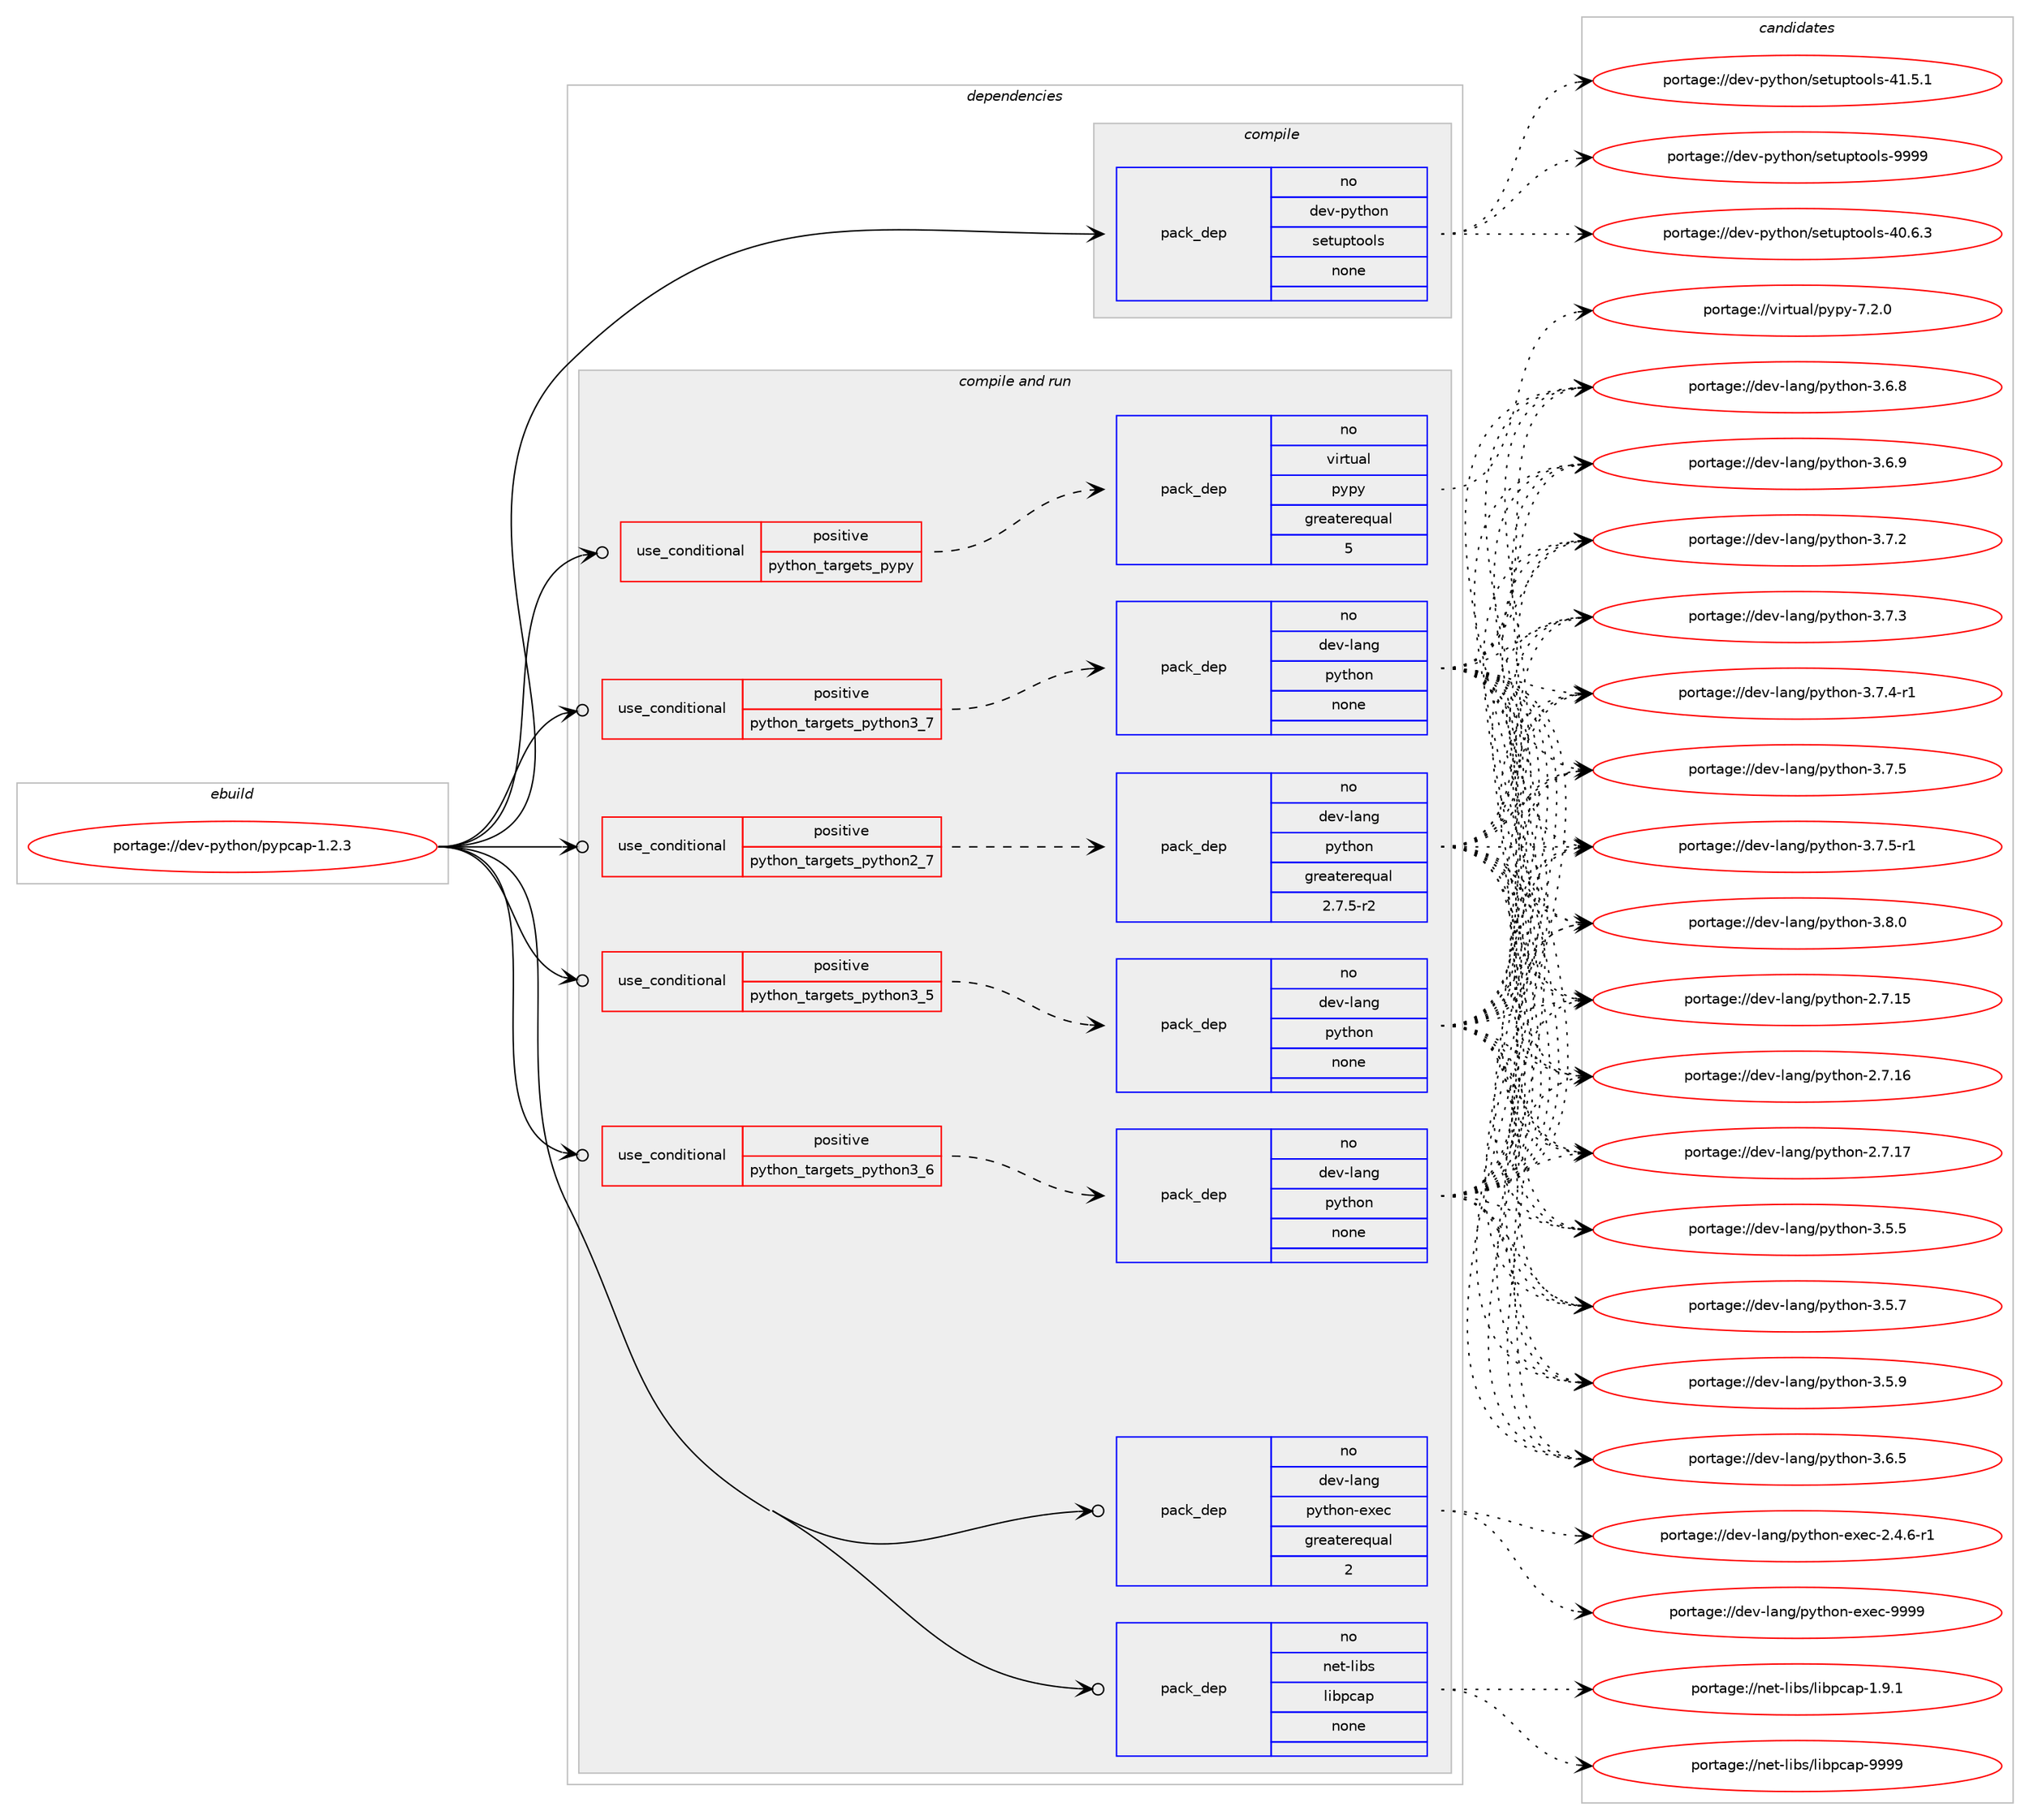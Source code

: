 digraph prolog {

# *************
# Graph options
# *************

newrank=true;
concentrate=true;
compound=true;
graph [rankdir=LR,fontname=Helvetica,fontsize=10,ranksep=1.5];#, ranksep=2.5, nodesep=0.2];
edge  [arrowhead=vee];
node  [fontname=Helvetica,fontsize=10];

# **********
# The ebuild
# **********

subgraph cluster_leftcol {
color=gray;
rank=same;
label=<<i>ebuild</i>>;
id [label="portage://dev-python/pypcap-1.2.3", color=red, width=4, href="../dev-python/pypcap-1.2.3.svg"];
}

# ****************
# The dependencies
# ****************

subgraph cluster_midcol {
color=gray;
label=<<i>dependencies</i>>;
subgraph cluster_compile {
fillcolor="#eeeeee";
style=filled;
label=<<i>compile</i>>;
subgraph pack123526 {
dependency162709 [label=<<TABLE BORDER="0" CELLBORDER="1" CELLSPACING="0" CELLPADDING="4" WIDTH="220"><TR><TD ROWSPAN="6" CELLPADDING="30">pack_dep</TD></TR><TR><TD WIDTH="110">no</TD></TR><TR><TD>dev-python</TD></TR><TR><TD>setuptools</TD></TR><TR><TD>none</TD></TR><TR><TD></TD></TR></TABLE>>, shape=none, color=blue];
}
id:e -> dependency162709:w [weight=20,style="solid",arrowhead="vee"];
}
subgraph cluster_compileandrun {
fillcolor="#eeeeee";
style=filled;
label=<<i>compile and run</i>>;
subgraph cond35813 {
dependency162710 [label=<<TABLE BORDER="0" CELLBORDER="1" CELLSPACING="0" CELLPADDING="4"><TR><TD ROWSPAN="3" CELLPADDING="10">use_conditional</TD></TR><TR><TD>positive</TD></TR><TR><TD>python_targets_pypy</TD></TR></TABLE>>, shape=none, color=red];
subgraph pack123527 {
dependency162711 [label=<<TABLE BORDER="0" CELLBORDER="1" CELLSPACING="0" CELLPADDING="4" WIDTH="220"><TR><TD ROWSPAN="6" CELLPADDING="30">pack_dep</TD></TR><TR><TD WIDTH="110">no</TD></TR><TR><TD>virtual</TD></TR><TR><TD>pypy</TD></TR><TR><TD>greaterequal</TD></TR><TR><TD>5</TD></TR></TABLE>>, shape=none, color=blue];
}
dependency162710:e -> dependency162711:w [weight=20,style="dashed",arrowhead="vee"];
}
id:e -> dependency162710:w [weight=20,style="solid",arrowhead="odotvee"];
subgraph cond35814 {
dependency162712 [label=<<TABLE BORDER="0" CELLBORDER="1" CELLSPACING="0" CELLPADDING="4"><TR><TD ROWSPAN="3" CELLPADDING="10">use_conditional</TD></TR><TR><TD>positive</TD></TR><TR><TD>python_targets_python2_7</TD></TR></TABLE>>, shape=none, color=red];
subgraph pack123528 {
dependency162713 [label=<<TABLE BORDER="0" CELLBORDER="1" CELLSPACING="0" CELLPADDING="4" WIDTH="220"><TR><TD ROWSPAN="6" CELLPADDING="30">pack_dep</TD></TR><TR><TD WIDTH="110">no</TD></TR><TR><TD>dev-lang</TD></TR><TR><TD>python</TD></TR><TR><TD>greaterequal</TD></TR><TR><TD>2.7.5-r2</TD></TR></TABLE>>, shape=none, color=blue];
}
dependency162712:e -> dependency162713:w [weight=20,style="dashed",arrowhead="vee"];
}
id:e -> dependency162712:w [weight=20,style="solid",arrowhead="odotvee"];
subgraph cond35815 {
dependency162714 [label=<<TABLE BORDER="0" CELLBORDER="1" CELLSPACING="0" CELLPADDING="4"><TR><TD ROWSPAN="3" CELLPADDING="10">use_conditional</TD></TR><TR><TD>positive</TD></TR><TR><TD>python_targets_python3_5</TD></TR></TABLE>>, shape=none, color=red];
subgraph pack123529 {
dependency162715 [label=<<TABLE BORDER="0" CELLBORDER="1" CELLSPACING="0" CELLPADDING="4" WIDTH="220"><TR><TD ROWSPAN="6" CELLPADDING="30">pack_dep</TD></TR><TR><TD WIDTH="110">no</TD></TR><TR><TD>dev-lang</TD></TR><TR><TD>python</TD></TR><TR><TD>none</TD></TR><TR><TD></TD></TR></TABLE>>, shape=none, color=blue];
}
dependency162714:e -> dependency162715:w [weight=20,style="dashed",arrowhead="vee"];
}
id:e -> dependency162714:w [weight=20,style="solid",arrowhead="odotvee"];
subgraph cond35816 {
dependency162716 [label=<<TABLE BORDER="0" CELLBORDER="1" CELLSPACING="0" CELLPADDING="4"><TR><TD ROWSPAN="3" CELLPADDING="10">use_conditional</TD></TR><TR><TD>positive</TD></TR><TR><TD>python_targets_python3_6</TD></TR></TABLE>>, shape=none, color=red];
subgraph pack123530 {
dependency162717 [label=<<TABLE BORDER="0" CELLBORDER="1" CELLSPACING="0" CELLPADDING="4" WIDTH="220"><TR><TD ROWSPAN="6" CELLPADDING="30">pack_dep</TD></TR><TR><TD WIDTH="110">no</TD></TR><TR><TD>dev-lang</TD></TR><TR><TD>python</TD></TR><TR><TD>none</TD></TR><TR><TD></TD></TR></TABLE>>, shape=none, color=blue];
}
dependency162716:e -> dependency162717:w [weight=20,style="dashed",arrowhead="vee"];
}
id:e -> dependency162716:w [weight=20,style="solid",arrowhead="odotvee"];
subgraph cond35817 {
dependency162718 [label=<<TABLE BORDER="0" CELLBORDER="1" CELLSPACING="0" CELLPADDING="4"><TR><TD ROWSPAN="3" CELLPADDING="10">use_conditional</TD></TR><TR><TD>positive</TD></TR><TR><TD>python_targets_python3_7</TD></TR></TABLE>>, shape=none, color=red];
subgraph pack123531 {
dependency162719 [label=<<TABLE BORDER="0" CELLBORDER="1" CELLSPACING="0" CELLPADDING="4" WIDTH="220"><TR><TD ROWSPAN="6" CELLPADDING="30">pack_dep</TD></TR><TR><TD WIDTH="110">no</TD></TR><TR><TD>dev-lang</TD></TR><TR><TD>python</TD></TR><TR><TD>none</TD></TR><TR><TD></TD></TR></TABLE>>, shape=none, color=blue];
}
dependency162718:e -> dependency162719:w [weight=20,style="dashed",arrowhead="vee"];
}
id:e -> dependency162718:w [weight=20,style="solid",arrowhead="odotvee"];
subgraph pack123532 {
dependency162720 [label=<<TABLE BORDER="0" CELLBORDER="1" CELLSPACING="0" CELLPADDING="4" WIDTH="220"><TR><TD ROWSPAN="6" CELLPADDING="30">pack_dep</TD></TR><TR><TD WIDTH="110">no</TD></TR><TR><TD>dev-lang</TD></TR><TR><TD>python-exec</TD></TR><TR><TD>greaterequal</TD></TR><TR><TD>2</TD></TR></TABLE>>, shape=none, color=blue];
}
id:e -> dependency162720:w [weight=20,style="solid",arrowhead="odotvee"];
subgraph pack123533 {
dependency162721 [label=<<TABLE BORDER="0" CELLBORDER="1" CELLSPACING="0" CELLPADDING="4" WIDTH="220"><TR><TD ROWSPAN="6" CELLPADDING="30">pack_dep</TD></TR><TR><TD WIDTH="110">no</TD></TR><TR><TD>net-libs</TD></TR><TR><TD>libpcap</TD></TR><TR><TD>none</TD></TR><TR><TD></TD></TR></TABLE>>, shape=none, color=blue];
}
id:e -> dependency162721:w [weight=20,style="solid",arrowhead="odotvee"];
}
subgraph cluster_run {
fillcolor="#eeeeee";
style=filled;
label=<<i>run</i>>;
}
}

# **************
# The candidates
# **************

subgraph cluster_choices {
rank=same;
color=gray;
label=<<i>candidates</i>>;

subgraph choice123526 {
color=black;
nodesep=1;
choiceportage100101118451121211161041111104711510111611711211611111110811545524846544651 [label="portage://dev-python/setuptools-40.6.3", color=red, width=4,href="../dev-python/setuptools-40.6.3.svg"];
choiceportage100101118451121211161041111104711510111611711211611111110811545524946534649 [label="portage://dev-python/setuptools-41.5.1", color=red, width=4,href="../dev-python/setuptools-41.5.1.svg"];
choiceportage10010111845112121116104111110471151011161171121161111111081154557575757 [label="portage://dev-python/setuptools-9999", color=red, width=4,href="../dev-python/setuptools-9999.svg"];
dependency162709:e -> choiceportage100101118451121211161041111104711510111611711211611111110811545524846544651:w [style=dotted,weight="100"];
dependency162709:e -> choiceportage100101118451121211161041111104711510111611711211611111110811545524946534649:w [style=dotted,weight="100"];
dependency162709:e -> choiceportage10010111845112121116104111110471151011161171121161111111081154557575757:w [style=dotted,weight="100"];
}
subgraph choice123527 {
color=black;
nodesep=1;
choiceportage1181051141161179710847112121112121455546504648 [label="portage://virtual/pypy-7.2.0", color=red, width=4,href="../virtual/pypy-7.2.0.svg"];
dependency162711:e -> choiceportage1181051141161179710847112121112121455546504648:w [style=dotted,weight="100"];
}
subgraph choice123528 {
color=black;
nodesep=1;
choiceportage10010111845108971101034711212111610411111045504655464953 [label="portage://dev-lang/python-2.7.15", color=red, width=4,href="../dev-lang/python-2.7.15.svg"];
choiceportage10010111845108971101034711212111610411111045504655464954 [label="portage://dev-lang/python-2.7.16", color=red, width=4,href="../dev-lang/python-2.7.16.svg"];
choiceportage10010111845108971101034711212111610411111045504655464955 [label="portage://dev-lang/python-2.7.17", color=red, width=4,href="../dev-lang/python-2.7.17.svg"];
choiceportage100101118451089711010347112121116104111110455146534653 [label="portage://dev-lang/python-3.5.5", color=red, width=4,href="../dev-lang/python-3.5.5.svg"];
choiceportage100101118451089711010347112121116104111110455146534655 [label="portage://dev-lang/python-3.5.7", color=red, width=4,href="../dev-lang/python-3.5.7.svg"];
choiceportage100101118451089711010347112121116104111110455146534657 [label="portage://dev-lang/python-3.5.9", color=red, width=4,href="../dev-lang/python-3.5.9.svg"];
choiceportage100101118451089711010347112121116104111110455146544653 [label="portage://dev-lang/python-3.6.5", color=red, width=4,href="../dev-lang/python-3.6.5.svg"];
choiceportage100101118451089711010347112121116104111110455146544656 [label="portage://dev-lang/python-3.6.8", color=red, width=4,href="../dev-lang/python-3.6.8.svg"];
choiceportage100101118451089711010347112121116104111110455146544657 [label="portage://dev-lang/python-3.6.9", color=red, width=4,href="../dev-lang/python-3.6.9.svg"];
choiceportage100101118451089711010347112121116104111110455146554650 [label="portage://dev-lang/python-3.7.2", color=red, width=4,href="../dev-lang/python-3.7.2.svg"];
choiceportage100101118451089711010347112121116104111110455146554651 [label="portage://dev-lang/python-3.7.3", color=red, width=4,href="../dev-lang/python-3.7.3.svg"];
choiceportage1001011184510897110103471121211161041111104551465546524511449 [label="portage://dev-lang/python-3.7.4-r1", color=red, width=4,href="../dev-lang/python-3.7.4-r1.svg"];
choiceportage100101118451089711010347112121116104111110455146554653 [label="portage://dev-lang/python-3.7.5", color=red, width=4,href="../dev-lang/python-3.7.5.svg"];
choiceportage1001011184510897110103471121211161041111104551465546534511449 [label="portage://dev-lang/python-3.7.5-r1", color=red, width=4,href="../dev-lang/python-3.7.5-r1.svg"];
choiceportage100101118451089711010347112121116104111110455146564648 [label="portage://dev-lang/python-3.8.0", color=red, width=4,href="../dev-lang/python-3.8.0.svg"];
dependency162713:e -> choiceportage10010111845108971101034711212111610411111045504655464953:w [style=dotted,weight="100"];
dependency162713:e -> choiceportage10010111845108971101034711212111610411111045504655464954:w [style=dotted,weight="100"];
dependency162713:e -> choiceportage10010111845108971101034711212111610411111045504655464955:w [style=dotted,weight="100"];
dependency162713:e -> choiceportage100101118451089711010347112121116104111110455146534653:w [style=dotted,weight="100"];
dependency162713:e -> choiceportage100101118451089711010347112121116104111110455146534655:w [style=dotted,weight="100"];
dependency162713:e -> choiceportage100101118451089711010347112121116104111110455146534657:w [style=dotted,weight="100"];
dependency162713:e -> choiceportage100101118451089711010347112121116104111110455146544653:w [style=dotted,weight="100"];
dependency162713:e -> choiceportage100101118451089711010347112121116104111110455146544656:w [style=dotted,weight="100"];
dependency162713:e -> choiceportage100101118451089711010347112121116104111110455146544657:w [style=dotted,weight="100"];
dependency162713:e -> choiceportage100101118451089711010347112121116104111110455146554650:w [style=dotted,weight="100"];
dependency162713:e -> choiceportage100101118451089711010347112121116104111110455146554651:w [style=dotted,weight="100"];
dependency162713:e -> choiceportage1001011184510897110103471121211161041111104551465546524511449:w [style=dotted,weight="100"];
dependency162713:e -> choiceportage100101118451089711010347112121116104111110455146554653:w [style=dotted,weight="100"];
dependency162713:e -> choiceportage1001011184510897110103471121211161041111104551465546534511449:w [style=dotted,weight="100"];
dependency162713:e -> choiceportage100101118451089711010347112121116104111110455146564648:w [style=dotted,weight="100"];
}
subgraph choice123529 {
color=black;
nodesep=1;
choiceportage10010111845108971101034711212111610411111045504655464953 [label="portage://dev-lang/python-2.7.15", color=red, width=4,href="../dev-lang/python-2.7.15.svg"];
choiceportage10010111845108971101034711212111610411111045504655464954 [label="portage://dev-lang/python-2.7.16", color=red, width=4,href="../dev-lang/python-2.7.16.svg"];
choiceportage10010111845108971101034711212111610411111045504655464955 [label="portage://dev-lang/python-2.7.17", color=red, width=4,href="../dev-lang/python-2.7.17.svg"];
choiceportage100101118451089711010347112121116104111110455146534653 [label="portage://dev-lang/python-3.5.5", color=red, width=4,href="../dev-lang/python-3.5.5.svg"];
choiceportage100101118451089711010347112121116104111110455146534655 [label="portage://dev-lang/python-3.5.7", color=red, width=4,href="../dev-lang/python-3.5.7.svg"];
choiceportage100101118451089711010347112121116104111110455146534657 [label="portage://dev-lang/python-3.5.9", color=red, width=4,href="../dev-lang/python-3.5.9.svg"];
choiceportage100101118451089711010347112121116104111110455146544653 [label="portage://dev-lang/python-3.6.5", color=red, width=4,href="../dev-lang/python-3.6.5.svg"];
choiceportage100101118451089711010347112121116104111110455146544656 [label="portage://dev-lang/python-3.6.8", color=red, width=4,href="../dev-lang/python-3.6.8.svg"];
choiceportage100101118451089711010347112121116104111110455146544657 [label="portage://dev-lang/python-3.6.9", color=red, width=4,href="../dev-lang/python-3.6.9.svg"];
choiceportage100101118451089711010347112121116104111110455146554650 [label="portage://dev-lang/python-3.7.2", color=red, width=4,href="../dev-lang/python-3.7.2.svg"];
choiceportage100101118451089711010347112121116104111110455146554651 [label="portage://dev-lang/python-3.7.3", color=red, width=4,href="../dev-lang/python-3.7.3.svg"];
choiceportage1001011184510897110103471121211161041111104551465546524511449 [label="portage://dev-lang/python-3.7.4-r1", color=red, width=4,href="../dev-lang/python-3.7.4-r1.svg"];
choiceportage100101118451089711010347112121116104111110455146554653 [label="portage://dev-lang/python-3.7.5", color=red, width=4,href="../dev-lang/python-3.7.5.svg"];
choiceportage1001011184510897110103471121211161041111104551465546534511449 [label="portage://dev-lang/python-3.7.5-r1", color=red, width=4,href="../dev-lang/python-3.7.5-r1.svg"];
choiceportage100101118451089711010347112121116104111110455146564648 [label="portage://dev-lang/python-3.8.0", color=red, width=4,href="../dev-lang/python-3.8.0.svg"];
dependency162715:e -> choiceportage10010111845108971101034711212111610411111045504655464953:w [style=dotted,weight="100"];
dependency162715:e -> choiceportage10010111845108971101034711212111610411111045504655464954:w [style=dotted,weight="100"];
dependency162715:e -> choiceportage10010111845108971101034711212111610411111045504655464955:w [style=dotted,weight="100"];
dependency162715:e -> choiceportage100101118451089711010347112121116104111110455146534653:w [style=dotted,weight="100"];
dependency162715:e -> choiceportage100101118451089711010347112121116104111110455146534655:w [style=dotted,weight="100"];
dependency162715:e -> choiceportage100101118451089711010347112121116104111110455146534657:w [style=dotted,weight="100"];
dependency162715:e -> choiceportage100101118451089711010347112121116104111110455146544653:w [style=dotted,weight="100"];
dependency162715:e -> choiceportage100101118451089711010347112121116104111110455146544656:w [style=dotted,weight="100"];
dependency162715:e -> choiceportage100101118451089711010347112121116104111110455146544657:w [style=dotted,weight="100"];
dependency162715:e -> choiceportage100101118451089711010347112121116104111110455146554650:w [style=dotted,weight="100"];
dependency162715:e -> choiceportage100101118451089711010347112121116104111110455146554651:w [style=dotted,weight="100"];
dependency162715:e -> choiceportage1001011184510897110103471121211161041111104551465546524511449:w [style=dotted,weight="100"];
dependency162715:e -> choiceportage100101118451089711010347112121116104111110455146554653:w [style=dotted,weight="100"];
dependency162715:e -> choiceportage1001011184510897110103471121211161041111104551465546534511449:w [style=dotted,weight="100"];
dependency162715:e -> choiceportage100101118451089711010347112121116104111110455146564648:w [style=dotted,weight="100"];
}
subgraph choice123530 {
color=black;
nodesep=1;
choiceportage10010111845108971101034711212111610411111045504655464953 [label="portage://dev-lang/python-2.7.15", color=red, width=4,href="../dev-lang/python-2.7.15.svg"];
choiceportage10010111845108971101034711212111610411111045504655464954 [label="portage://dev-lang/python-2.7.16", color=red, width=4,href="../dev-lang/python-2.7.16.svg"];
choiceportage10010111845108971101034711212111610411111045504655464955 [label="portage://dev-lang/python-2.7.17", color=red, width=4,href="../dev-lang/python-2.7.17.svg"];
choiceportage100101118451089711010347112121116104111110455146534653 [label="portage://dev-lang/python-3.5.5", color=red, width=4,href="../dev-lang/python-3.5.5.svg"];
choiceportage100101118451089711010347112121116104111110455146534655 [label="portage://dev-lang/python-3.5.7", color=red, width=4,href="../dev-lang/python-3.5.7.svg"];
choiceportage100101118451089711010347112121116104111110455146534657 [label="portage://dev-lang/python-3.5.9", color=red, width=4,href="../dev-lang/python-3.5.9.svg"];
choiceportage100101118451089711010347112121116104111110455146544653 [label="portage://dev-lang/python-3.6.5", color=red, width=4,href="../dev-lang/python-3.6.5.svg"];
choiceportage100101118451089711010347112121116104111110455146544656 [label="portage://dev-lang/python-3.6.8", color=red, width=4,href="../dev-lang/python-3.6.8.svg"];
choiceportage100101118451089711010347112121116104111110455146544657 [label="portage://dev-lang/python-3.6.9", color=red, width=4,href="../dev-lang/python-3.6.9.svg"];
choiceportage100101118451089711010347112121116104111110455146554650 [label="portage://dev-lang/python-3.7.2", color=red, width=4,href="../dev-lang/python-3.7.2.svg"];
choiceportage100101118451089711010347112121116104111110455146554651 [label="portage://dev-lang/python-3.7.3", color=red, width=4,href="../dev-lang/python-3.7.3.svg"];
choiceportage1001011184510897110103471121211161041111104551465546524511449 [label="portage://dev-lang/python-3.7.4-r1", color=red, width=4,href="../dev-lang/python-3.7.4-r1.svg"];
choiceportage100101118451089711010347112121116104111110455146554653 [label="portage://dev-lang/python-3.7.5", color=red, width=4,href="../dev-lang/python-3.7.5.svg"];
choiceportage1001011184510897110103471121211161041111104551465546534511449 [label="portage://dev-lang/python-3.7.5-r1", color=red, width=4,href="../dev-lang/python-3.7.5-r1.svg"];
choiceportage100101118451089711010347112121116104111110455146564648 [label="portage://dev-lang/python-3.8.0", color=red, width=4,href="../dev-lang/python-3.8.0.svg"];
dependency162717:e -> choiceportage10010111845108971101034711212111610411111045504655464953:w [style=dotted,weight="100"];
dependency162717:e -> choiceportage10010111845108971101034711212111610411111045504655464954:w [style=dotted,weight="100"];
dependency162717:e -> choiceportage10010111845108971101034711212111610411111045504655464955:w [style=dotted,weight="100"];
dependency162717:e -> choiceportage100101118451089711010347112121116104111110455146534653:w [style=dotted,weight="100"];
dependency162717:e -> choiceportage100101118451089711010347112121116104111110455146534655:w [style=dotted,weight="100"];
dependency162717:e -> choiceportage100101118451089711010347112121116104111110455146534657:w [style=dotted,weight="100"];
dependency162717:e -> choiceportage100101118451089711010347112121116104111110455146544653:w [style=dotted,weight="100"];
dependency162717:e -> choiceportage100101118451089711010347112121116104111110455146544656:w [style=dotted,weight="100"];
dependency162717:e -> choiceportage100101118451089711010347112121116104111110455146544657:w [style=dotted,weight="100"];
dependency162717:e -> choiceportage100101118451089711010347112121116104111110455146554650:w [style=dotted,weight="100"];
dependency162717:e -> choiceportage100101118451089711010347112121116104111110455146554651:w [style=dotted,weight="100"];
dependency162717:e -> choiceportage1001011184510897110103471121211161041111104551465546524511449:w [style=dotted,weight="100"];
dependency162717:e -> choiceportage100101118451089711010347112121116104111110455146554653:w [style=dotted,weight="100"];
dependency162717:e -> choiceportage1001011184510897110103471121211161041111104551465546534511449:w [style=dotted,weight="100"];
dependency162717:e -> choiceportage100101118451089711010347112121116104111110455146564648:w [style=dotted,weight="100"];
}
subgraph choice123531 {
color=black;
nodesep=1;
choiceportage10010111845108971101034711212111610411111045504655464953 [label="portage://dev-lang/python-2.7.15", color=red, width=4,href="../dev-lang/python-2.7.15.svg"];
choiceportage10010111845108971101034711212111610411111045504655464954 [label="portage://dev-lang/python-2.7.16", color=red, width=4,href="../dev-lang/python-2.7.16.svg"];
choiceportage10010111845108971101034711212111610411111045504655464955 [label="portage://dev-lang/python-2.7.17", color=red, width=4,href="../dev-lang/python-2.7.17.svg"];
choiceportage100101118451089711010347112121116104111110455146534653 [label="portage://dev-lang/python-3.5.5", color=red, width=4,href="../dev-lang/python-3.5.5.svg"];
choiceportage100101118451089711010347112121116104111110455146534655 [label="portage://dev-lang/python-3.5.7", color=red, width=4,href="../dev-lang/python-3.5.7.svg"];
choiceportage100101118451089711010347112121116104111110455146534657 [label="portage://dev-lang/python-3.5.9", color=red, width=4,href="../dev-lang/python-3.5.9.svg"];
choiceportage100101118451089711010347112121116104111110455146544653 [label="portage://dev-lang/python-3.6.5", color=red, width=4,href="../dev-lang/python-3.6.5.svg"];
choiceportage100101118451089711010347112121116104111110455146544656 [label="portage://dev-lang/python-3.6.8", color=red, width=4,href="../dev-lang/python-3.6.8.svg"];
choiceportage100101118451089711010347112121116104111110455146544657 [label="portage://dev-lang/python-3.6.9", color=red, width=4,href="../dev-lang/python-3.6.9.svg"];
choiceportage100101118451089711010347112121116104111110455146554650 [label="portage://dev-lang/python-3.7.2", color=red, width=4,href="../dev-lang/python-3.7.2.svg"];
choiceportage100101118451089711010347112121116104111110455146554651 [label="portage://dev-lang/python-3.7.3", color=red, width=4,href="../dev-lang/python-3.7.3.svg"];
choiceportage1001011184510897110103471121211161041111104551465546524511449 [label="portage://dev-lang/python-3.7.4-r1", color=red, width=4,href="../dev-lang/python-3.7.4-r1.svg"];
choiceportage100101118451089711010347112121116104111110455146554653 [label="portage://dev-lang/python-3.7.5", color=red, width=4,href="../dev-lang/python-3.7.5.svg"];
choiceportage1001011184510897110103471121211161041111104551465546534511449 [label="portage://dev-lang/python-3.7.5-r1", color=red, width=4,href="../dev-lang/python-3.7.5-r1.svg"];
choiceportage100101118451089711010347112121116104111110455146564648 [label="portage://dev-lang/python-3.8.0", color=red, width=4,href="../dev-lang/python-3.8.0.svg"];
dependency162719:e -> choiceportage10010111845108971101034711212111610411111045504655464953:w [style=dotted,weight="100"];
dependency162719:e -> choiceportage10010111845108971101034711212111610411111045504655464954:w [style=dotted,weight="100"];
dependency162719:e -> choiceportage10010111845108971101034711212111610411111045504655464955:w [style=dotted,weight="100"];
dependency162719:e -> choiceportage100101118451089711010347112121116104111110455146534653:w [style=dotted,weight="100"];
dependency162719:e -> choiceportage100101118451089711010347112121116104111110455146534655:w [style=dotted,weight="100"];
dependency162719:e -> choiceportage100101118451089711010347112121116104111110455146534657:w [style=dotted,weight="100"];
dependency162719:e -> choiceportage100101118451089711010347112121116104111110455146544653:w [style=dotted,weight="100"];
dependency162719:e -> choiceportage100101118451089711010347112121116104111110455146544656:w [style=dotted,weight="100"];
dependency162719:e -> choiceportage100101118451089711010347112121116104111110455146544657:w [style=dotted,weight="100"];
dependency162719:e -> choiceportage100101118451089711010347112121116104111110455146554650:w [style=dotted,weight="100"];
dependency162719:e -> choiceportage100101118451089711010347112121116104111110455146554651:w [style=dotted,weight="100"];
dependency162719:e -> choiceportage1001011184510897110103471121211161041111104551465546524511449:w [style=dotted,weight="100"];
dependency162719:e -> choiceportage100101118451089711010347112121116104111110455146554653:w [style=dotted,weight="100"];
dependency162719:e -> choiceportage1001011184510897110103471121211161041111104551465546534511449:w [style=dotted,weight="100"];
dependency162719:e -> choiceportage100101118451089711010347112121116104111110455146564648:w [style=dotted,weight="100"];
}
subgraph choice123532 {
color=black;
nodesep=1;
choiceportage10010111845108971101034711212111610411111045101120101994550465246544511449 [label="portage://dev-lang/python-exec-2.4.6-r1", color=red, width=4,href="../dev-lang/python-exec-2.4.6-r1.svg"];
choiceportage10010111845108971101034711212111610411111045101120101994557575757 [label="portage://dev-lang/python-exec-9999", color=red, width=4,href="../dev-lang/python-exec-9999.svg"];
dependency162720:e -> choiceportage10010111845108971101034711212111610411111045101120101994550465246544511449:w [style=dotted,weight="100"];
dependency162720:e -> choiceportage10010111845108971101034711212111610411111045101120101994557575757:w [style=dotted,weight="100"];
}
subgraph choice123533 {
color=black;
nodesep=1;
choiceportage110101116451081059811547108105981129997112454946574649 [label="portage://net-libs/libpcap-1.9.1", color=red, width=4,href="../net-libs/libpcap-1.9.1.svg"];
choiceportage1101011164510810598115471081059811299971124557575757 [label="portage://net-libs/libpcap-9999", color=red, width=4,href="../net-libs/libpcap-9999.svg"];
dependency162721:e -> choiceportage110101116451081059811547108105981129997112454946574649:w [style=dotted,weight="100"];
dependency162721:e -> choiceportage1101011164510810598115471081059811299971124557575757:w [style=dotted,weight="100"];
}
}

}
